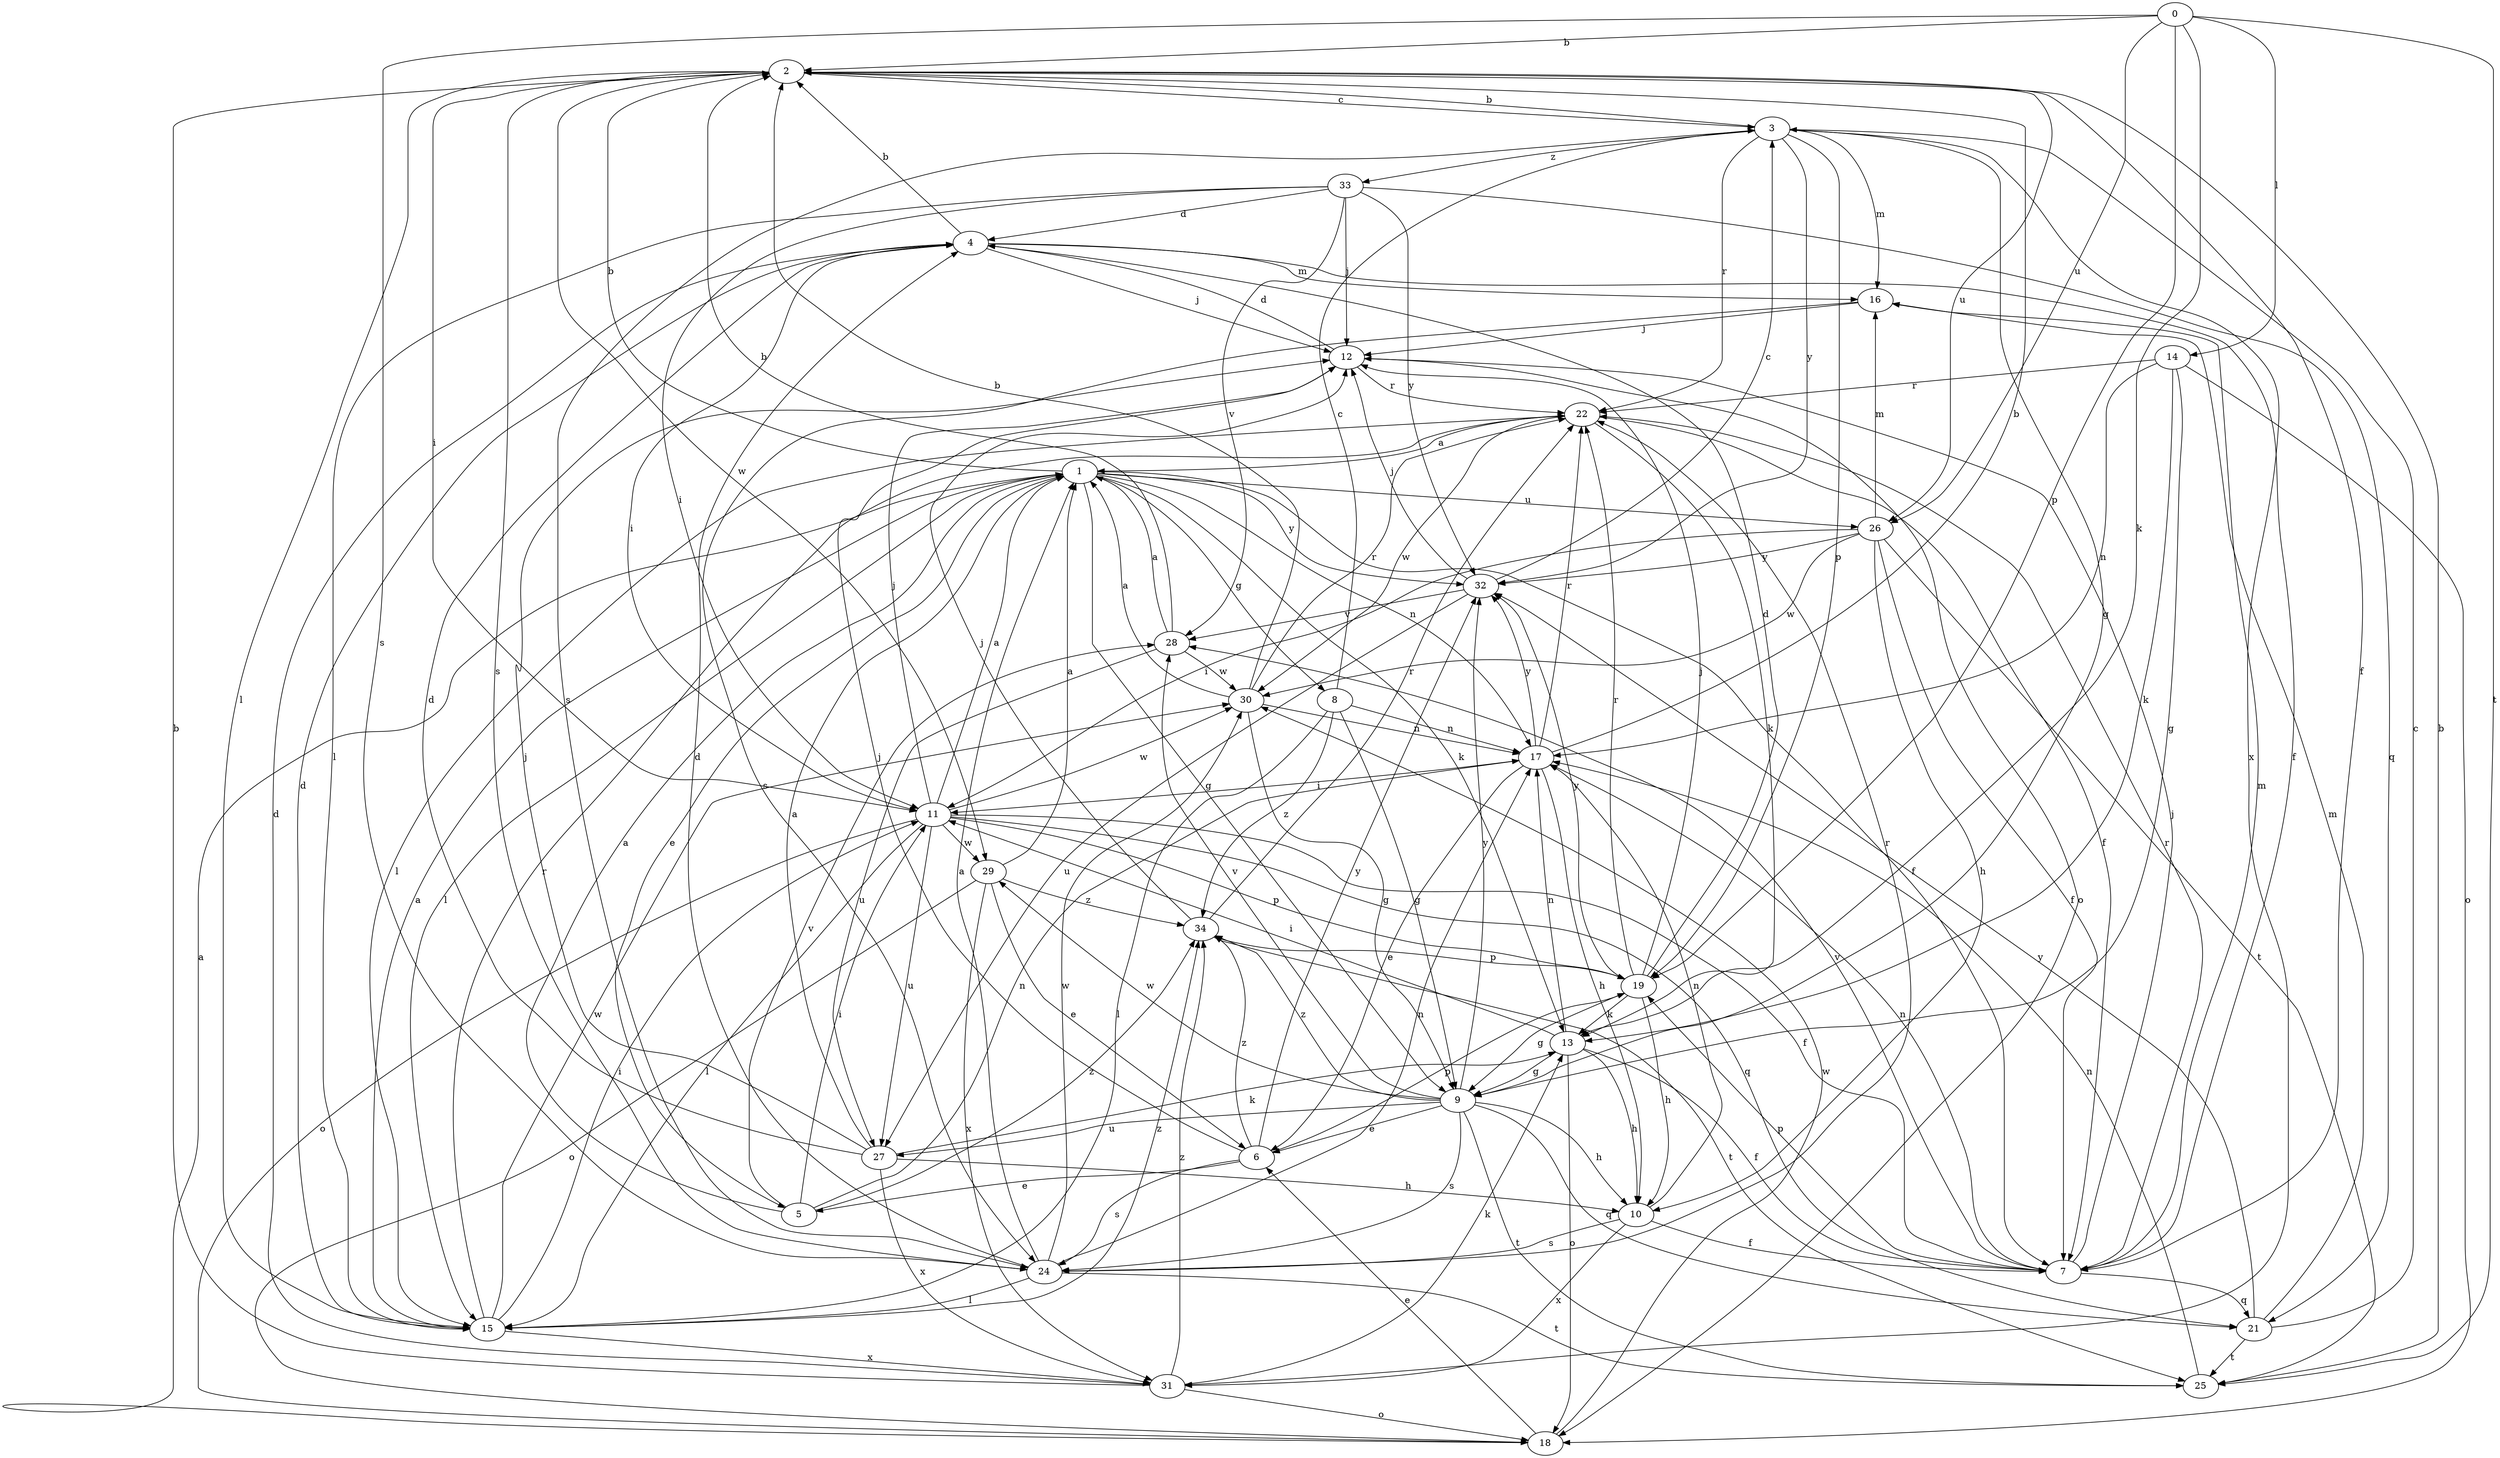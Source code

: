 strict digraph  {
0;
1;
2;
3;
4;
5;
6;
7;
8;
9;
10;
11;
12;
13;
14;
15;
16;
17;
18;
19;
21;
22;
24;
25;
26;
27;
28;
29;
30;
31;
32;
33;
34;
0 -> 2  [label=b];
0 -> 13  [label=k];
0 -> 14  [label=l];
0 -> 19  [label=p];
0 -> 24  [label=s];
0 -> 25  [label=t];
0 -> 26  [label=u];
1 -> 2  [label=b];
1 -> 5  [label=e];
1 -> 7  [label=f];
1 -> 8  [label=g];
1 -> 9  [label=g];
1 -> 13  [label=k];
1 -> 15  [label=l];
1 -> 17  [label=n];
1 -> 26  [label=u];
1 -> 32  [label=y];
2 -> 3  [label=c];
2 -> 7  [label=f];
2 -> 11  [label=i];
2 -> 15  [label=l];
2 -> 24  [label=s];
2 -> 26  [label=u];
2 -> 29  [label=w];
3 -> 2  [label=b];
3 -> 9  [label=g];
3 -> 16  [label=m];
3 -> 19  [label=p];
3 -> 22  [label=r];
3 -> 24  [label=s];
3 -> 31  [label=x];
3 -> 32  [label=y];
3 -> 33  [label=z];
4 -> 2  [label=b];
4 -> 7  [label=f];
4 -> 11  [label=i];
4 -> 12  [label=j];
4 -> 16  [label=m];
5 -> 1  [label=a];
5 -> 11  [label=i];
5 -> 17  [label=n];
5 -> 28  [label=v];
5 -> 34  [label=z];
6 -> 5  [label=e];
6 -> 12  [label=j];
6 -> 19  [label=p];
6 -> 24  [label=s];
6 -> 32  [label=y];
6 -> 34  [label=z];
7 -> 12  [label=j];
7 -> 16  [label=m];
7 -> 17  [label=n];
7 -> 19  [label=p];
7 -> 21  [label=q];
7 -> 22  [label=r];
7 -> 28  [label=v];
8 -> 3  [label=c];
8 -> 9  [label=g];
8 -> 15  [label=l];
8 -> 17  [label=n];
8 -> 34  [label=z];
9 -> 6  [label=e];
9 -> 10  [label=h];
9 -> 21  [label=q];
9 -> 24  [label=s];
9 -> 25  [label=t];
9 -> 27  [label=u];
9 -> 28  [label=v];
9 -> 29  [label=w];
9 -> 32  [label=y];
9 -> 34  [label=z];
10 -> 7  [label=f];
10 -> 17  [label=n];
10 -> 24  [label=s];
10 -> 31  [label=x];
11 -> 1  [label=a];
11 -> 7  [label=f];
11 -> 12  [label=j];
11 -> 15  [label=l];
11 -> 18  [label=o];
11 -> 19  [label=p];
11 -> 21  [label=q];
11 -> 27  [label=u];
11 -> 29  [label=w];
11 -> 30  [label=w];
12 -> 4  [label=d];
12 -> 18  [label=o];
12 -> 22  [label=r];
13 -> 7  [label=f];
13 -> 9  [label=g];
13 -> 10  [label=h];
13 -> 11  [label=i];
13 -> 17  [label=n];
13 -> 18  [label=o];
14 -> 9  [label=g];
14 -> 13  [label=k];
14 -> 17  [label=n];
14 -> 18  [label=o];
14 -> 22  [label=r];
15 -> 1  [label=a];
15 -> 4  [label=d];
15 -> 11  [label=i];
15 -> 22  [label=r];
15 -> 30  [label=w];
15 -> 31  [label=x];
15 -> 34  [label=z];
16 -> 12  [label=j];
16 -> 24  [label=s];
17 -> 2  [label=b];
17 -> 6  [label=e];
17 -> 10  [label=h];
17 -> 11  [label=i];
17 -> 22  [label=r];
17 -> 32  [label=y];
18 -> 1  [label=a];
18 -> 6  [label=e];
18 -> 30  [label=w];
19 -> 4  [label=d];
19 -> 9  [label=g];
19 -> 10  [label=h];
19 -> 12  [label=j];
19 -> 13  [label=k];
19 -> 22  [label=r];
19 -> 32  [label=y];
21 -> 3  [label=c];
21 -> 16  [label=m];
21 -> 25  [label=t];
21 -> 32  [label=y];
22 -> 1  [label=a];
22 -> 7  [label=f];
22 -> 13  [label=k];
22 -> 15  [label=l];
22 -> 30  [label=w];
24 -> 1  [label=a];
24 -> 4  [label=d];
24 -> 15  [label=l];
24 -> 17  [label=n];
24 -> 22  [label=r];
24 -> 25  [label=t];
24 -> 30  [label=w];
25 -> 2  [label=b];
25 -> 17  [label=n];
26 -> 7  [label=f];
26 -> 10  [label=h];
26 -> 11  [label=i];
26 -> 16  [label=m];
26 -> 25  [label=t];
26 -> 30  [label=w];
26 -> 32  [label=y];
27 -> 1  [label=a];
27 -> 4  [label=d];
27 -> 10  [label=h];
27 -> 12  [label=j];
27 -> 13  [label=k];
27 -> 31  [label=x];
28 -> 1  [label=a];
28 -> 2  [label=b];
28 -> 27  [label=u];
28 -> 30  [label=w];
29 -> 1  [label=a];
29 -> 6  [label=e];
29 -> 18  [label=o];
29 -> 31  [label=x];
29 -> 34  [label=z];
30 -> 1  [label=a];
30 -> 2  [label=b];
30 -> 9  [label=g];
30 -> 17  [label=n];
30 -> 22  [label=r];
31 -> 2  [label=b];
31 -> 4  [label=d];
31 -> 13  [label=k];
31 -> 18  [label=o];
31 -> 34  [label=z];
32 -> 3  [label=c];
32 -> 12  [label=j];
32 -> 27  [label=u];
32 -> 28  [label=v];
33 -> 4  [label=d];
33 -> 11  [label=i];
33 -> 12  [label=j];
33 -> 15  [label=l];
33 -> 21  [label=q];
33 -> 28  [label=v];
33 -> 32  [label=y];
34 -> 12  [label=j];
34 -> 19  [label=p];
34 -> 22  [label=r];
34 -> 25  [label=t];
}
